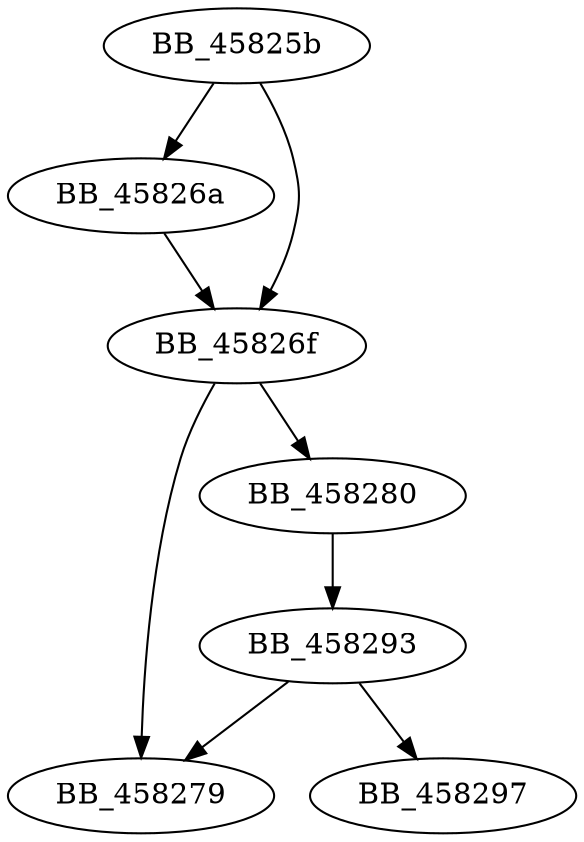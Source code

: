 DiGraph sub_45825B{
BB_45825b->BB_45826a
BB_45825b->BB_45826f
BB_45826a->BB_45826f
BB_45826f->BB_458279
BB_45826f->BB_458280
BB_458280->BB_458293
BB_458293->BB_458279
BB_458293->BB_458297
}
